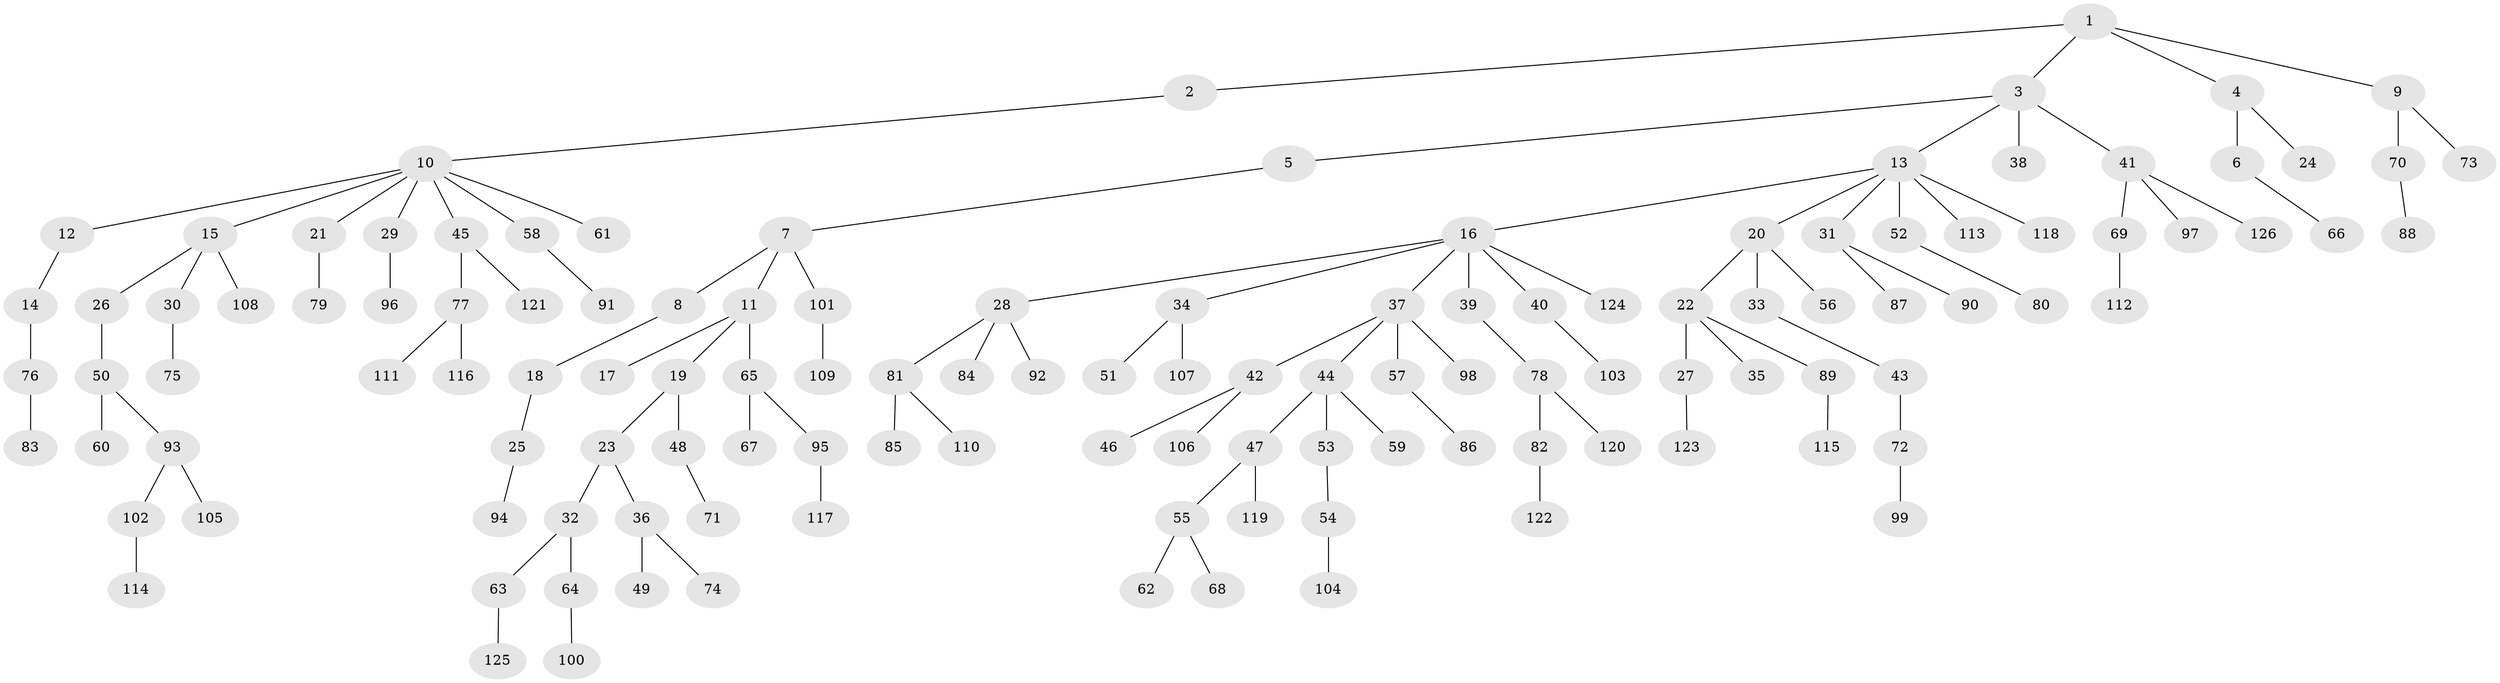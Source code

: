// coarse degree distribution, {4: 0.047619047619047616, 2: 0.31746031746031744, 1: 0.4603174603174603, 7: 0.015873015873015872, 3: 0.1111111111111111, 5: 0.047619047619047616}
// Generated by graph-tools (version 1.1) at 2025/51/03/04/25 22:51:46]
// undirected, 126 vertices, 125 edges
graph export_dot {
  node [color=gray90,style=filled];
  1;
  2;
  3;
  4;
  5;
  6;
  7;
  8;
  9;
  10;
  11;
  12;
  13;
  14;
  15;
  16;
  17;
  18;
  19;
  20;
  21;
  22;
  23;
  24;
  25;
  26;
  27;
  28;
  29;
  30;
  31;
  32;
  33;
  34;
  35;
  36;
  37;
  38;
  39;
  40;
  41;
  42;
  43;
  44;
  45;
  46;
  47;
  48;
  49;
  50;
  51;
  52;
  53;
  54;
  55;
  56;
  57;
  58;
  59;
  60;
  61;
  62;
  63;
  64;
  65;
  66;
  67;
  68;
  69;
  70;
  71;
  72;
  73;
  74;
  75;
  76;
  77;
  78;
  79;
  80;
  81;
  82;
  83;
  84;
  85;
  86;
  87;
  88;
  89;
  90;
  91;
  92;
  93;
  94;
  95;
  96;
  97;
  98;
  99;
  100;
  101;
  102;
  103;
  104;
  105;
  106;
  107;
  108;
  109;
  110;
  111;
  112;
  113;
  114;
  115;
  116;
  117;
  118;
  119;
  120;
  121;
  122;
  123;
  124;
  125;
  126;
  1 -- 2;
  1 -- 3;
  1 -- 4;
  1 -- 9;
  2 -- 10;
  3 -- 5;
  3 -- 13;
  3 -- 38;
  3 -- 41;
  4 -- 6;
  4 -- 24;
  5 -- 7;
  6 -- 66;
  7 -- 8;
  7 -- 11;
  7 -- 101;
  8 -- 18;
  9 -- 70;
  9 -- 73;
  10 -- 12;
  10 -- 15;
  10 -- 21;
  10 -- 29;
  10 -- 45;
  10 -- 58;
  10 -- 61;
  11 -- 17;
  11 -- 19;
  11 -- 65;
  12 -- 14;
  13 -- 16;
  13 -- 20;
  13 -- 31;
  13 -- 52;
  13 -- 113;
  13 -- 118;
  14 -- 76;
  15 -- 26;
  15 -- 30;
  15 -- 108;
  16 -- 28;
  16 -- 34;
  16 -- 37;
  16 -- 39;
  16 -- 40;
  16 -- 124;
  18 -- 25;
  19 -- 23;
  19 -- 48;
  20 -- 22;
  20 -- 33;
  20 -- 56;
  21 -- 79;
  22 -- 27;
  22 -- 35;
  22 -- 89;
  23 -- 32;
  23 -- 36;
  25 -- 94;
  26 -- 50;
  27 -- 123;
  28 -- 81;
  28 -- 84;
  28 -- 92;
  29 -- 96;
  30 -- 75;
  31 -- 87;
  31 -- 90;
  32 -- 63;
  32 -- 64;
  33 -- 43;
  34 -- 51;
  34 -- 107;
  36 -- 49;
  36 -- 74;
  37 -- 42;
  37 -- 44;
  37 -- 57;
  37 -- 98;
  39 -- 78;
  40 -- 103;
  41 -- 69;
  41 -- 97;
  41 -- 126;
  42 -- 46;
  42 -- 106;
  43 -- 72;
  44 -- 47;
  44 -- 53;
  44 -- 59;
  45 -- 77;
  45 -- 121;
  47 -- 55;
  47 -- 119;
  48 -- 71;
  50 -- 60;
  50 -- 93;
  52 -- 80;
  53 -- 54;
  54 -- 104;
  55 -- 62;
  55 -- 68;
  57 -- 86;
  58 -- 91;
  63 -- 125;
  64 -- 100;
  65 -- 67;
  65 -- 95;
  69 -- 112;
  70 -- 88;
  72 -- 99;
  76 -- 83;
  77 -- 111;
  77 -- 116;
  78 -- 82;
  78 -- 120;
  81 -- 85;
  81 -- 110;
  82 -- 122;
  89 -- 115;
  93 -- 102;
  93 -- 105;
  95 -- 117;
  101 -- 109;
  102 -- 114;
}
